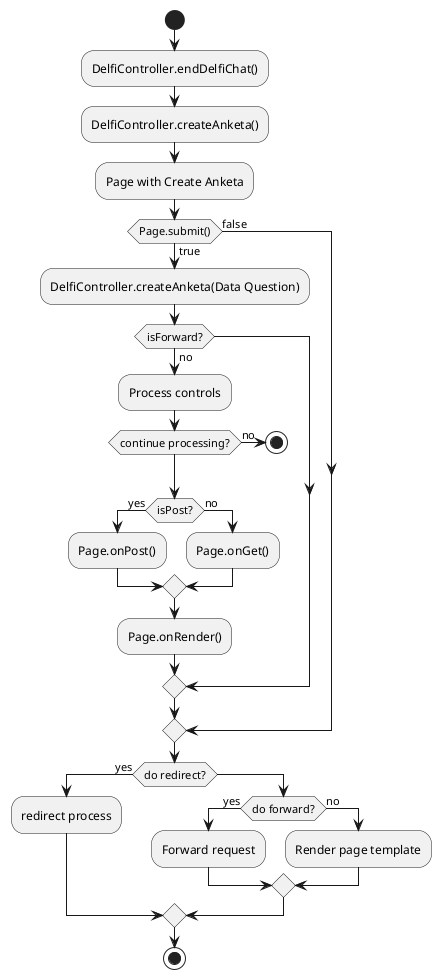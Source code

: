 @startuml
'https://plantuml.com/activity-diagram-beta

start
:DelfiController.endDelfiChat();
:DelfiController.createAnketa();
:Page with Create Anketa;
if (Page.submit()) then (true)
  :DelfiController.createAnketa(Data Question);
  if (isForward?) then (no)
    :Process controls;
    if (continue processing?) then (no)
      stop
    endif

    if (isPost?) then (yes)
      :Page.onPost();
    else (no)
      :Page.onGet();
    endif
    :Page.onRender();
  endif
else (false)
endif

if (do redirect?) then (yes)
  :redirect process;
else
  if (do forward?) then (yes)
    :Forward request;
  else (no)
    :Render page template;
  endif
endif

stop

@enduml
